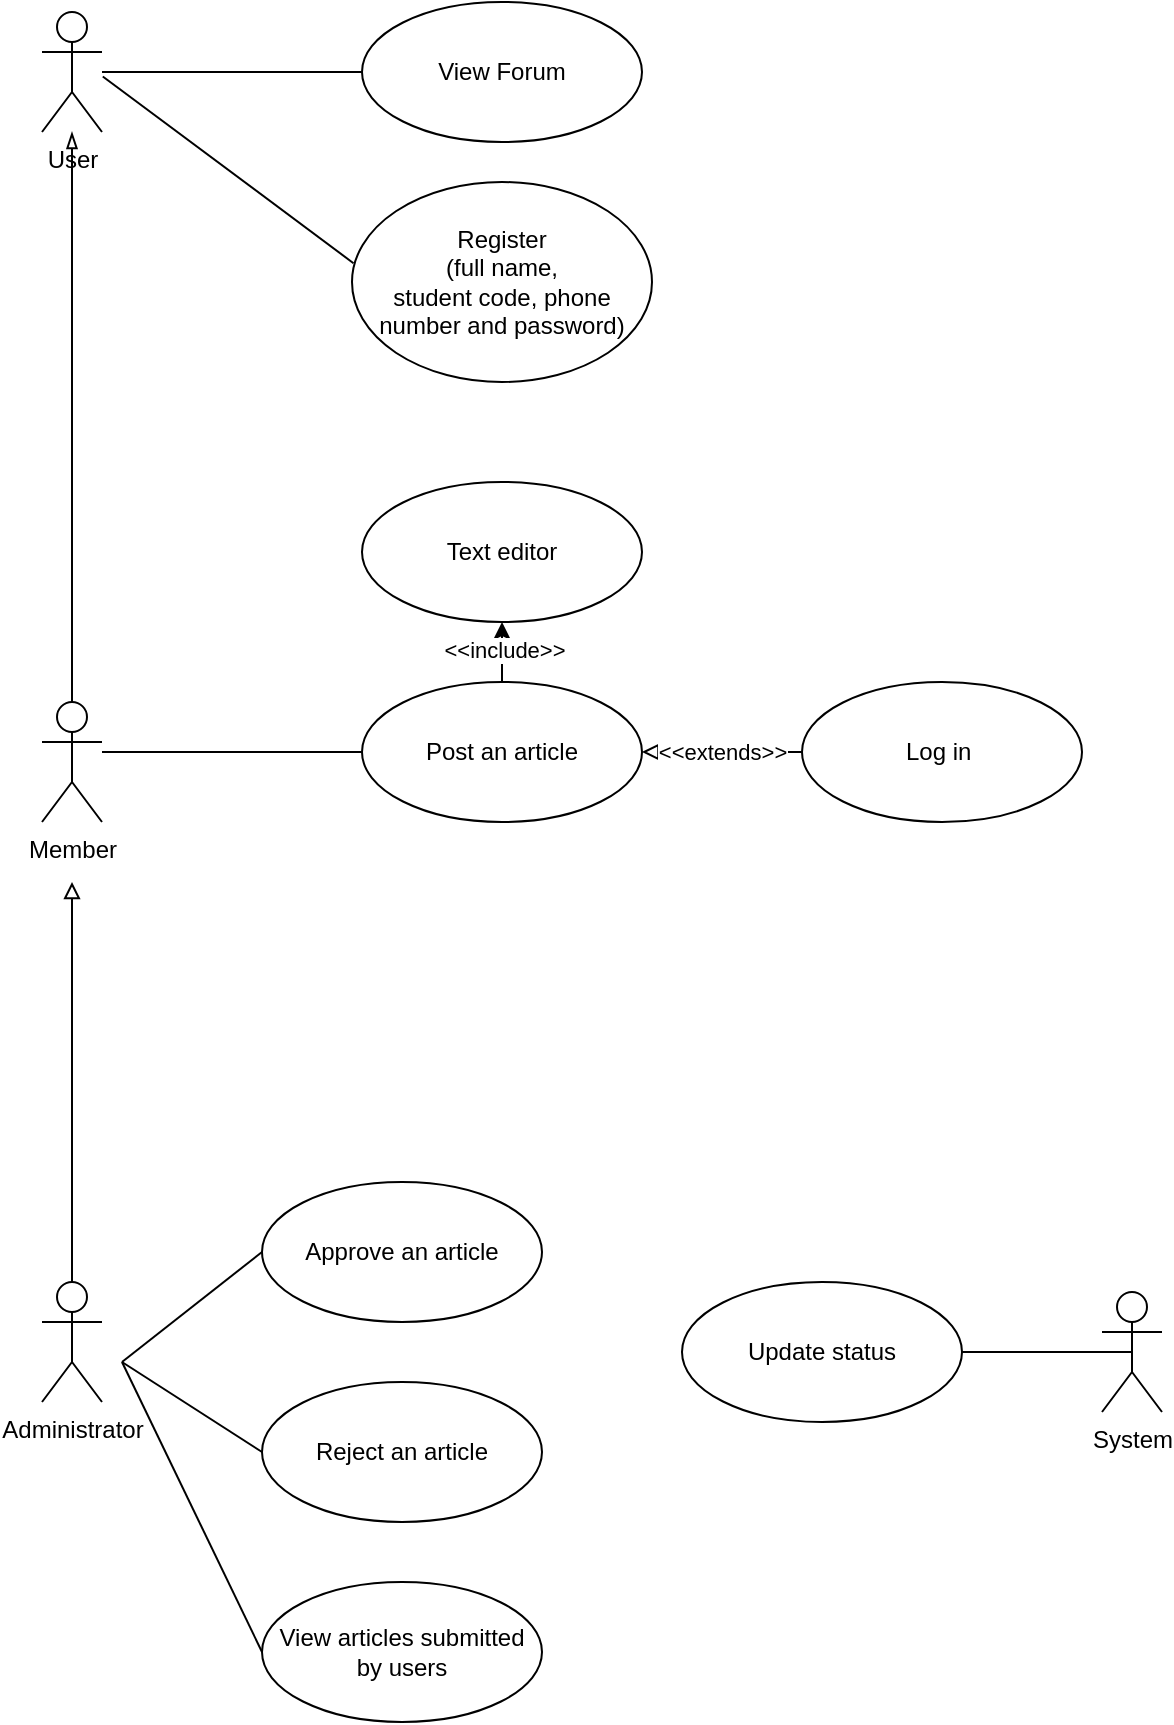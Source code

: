 <mxfile version="28.2.5">
  <diagram name="Trang-1" id="HNTyj46F1GqtxQFlg_Cn">
    <mxGraphModel dx="868" dy="522" grid="1" gridSize="10" guides="1" tooltips="1" connect="1" arrows="0" fold="1" page="1" pageScale="1" pageWidth="827" pageHeight="1169" math="0" shadow="0">
      <root>
        <mxCell id="0" />
        <mxCell id="1" parent="0" />
        <mxCell id="HEWgackupwn8UVRWg0lF-1" value="User" style="shape=umlActor;verticalLabelPosition=bottom;verticalAlign=top;html=1;" parent="1" vertex="1">
          <mxGeometry x="210" y="25" width="30" height="60" as="geometry" />
        </mxCell>
        <mxCell id="HEWgackupwn8UVRWg0lF-8" value="View Forum" style="ellipse;whiteSpace=wrap;html=1;" parent="1" vertex="1">
          <mxGeometry x="370" y="20.0" width="140" height="70" as="geometry" />
        </mxCell>
        <mxCell id="HEWgackupwn8UVRWg0lF-10" value="" style="edgeStyle=orthogonalEdgeStyle;rounded=0;orthogonalLoop=1;jettySize=auto;html=1;endArrow=blockThin;endFill=0;" parent="1" source="HEWgackupwn8UVRWg0lF-9" target="HEWgackupwn8UVRWg0lF-1" edge="1">
          <mxGeometry relative="1" as="geometry">
            <mxPoint x="225" y="160" as="targetPoint" />
          </mxGeometry>
        </mxCell>
        <mxCell id="HEWgackupwn8UVRWg0lF-9" value="Member" style="shape=umlActor;verticalLabelPosition=bottom;verticalAlign=top;html=1;" parent="1" vertex="1">
          <mxGeometry x="210" y="370" width="30" height="60" as="geometry" />
        </mxCell>
        <mxCell id="HEWgackupwn8UVRWg0lF-13" value="" style="line;strokeWidth=1;fillColor=none;align=left;verticalAlign=middle;spacingTop=-1;spacingLeft=3;spacingRight=3;rotatable=0;labelPosition=right;points=[];portConstraint=eastwest;strokeColor=inherit;" parent="1" vertex="1">
          <mxGeometry x="240" y="51" width="130" height="8" as="geometry" />
        </mxCell>
        <mxCell id="HEWgackupwn8UVRWg0lF-22" value="" style="edgeStyle=orthogonalEdgeStyle;rounded=0;orthogonalLoop=1;jettySize=auto;html=1;" parent="1" source="HEWgackupwn8UVRWg0lF-14" target="HEWgackupwn8UVRWg0lF-21" edge="1">
          <mxGeometry relative="1" as="geometry" />
        </mxCell>
        <mxCell id="HEWgackupwn8UVRWg0lF-23" value="&amp;lt;&amp;lt;include&amp;gt;&amp;gt;" style="edgeLabel;html=1;align=center;verticalAlign=middle;resizable=0;points=[];" parent="HEWgackupwn8UVRWg0lF-22" connectable="0" vertex="1">
          <mxGeometry x="-0.054" y="1" relative="1" as="geometry">
            <mxPoint as="offset" />
          </mxGeometry>
        </mxCell>
        <mxCell id="HEWgackupwn8UVRWg0lF-14" value="Post an article" style="ellipse;whiteSpace=wrap;html=1;" parent="1" vertex="1">
          <mxGeometry x="370" y="360.0" width="140" height="70" as="geometry" />
        </mxCell>
        <mxCell id="HEWgackupwn8UVRWg0lF-16" value="" style="line;strokeWidth=1;fillColor=none;align=left;verticalAlign=middle;spacingTop=-1;spacingLeft=3;spacingRight=3;rotatable=0;labelPosition=right;points=[];portConstraint=eastwest;strokeColor=inherit;" parent="1" vertex="1">
          <mxGeometry x="240" y="391" width="130" height="8" as="geometry" />
        </mxCell>
        <mxCell id="HEWgackupwn8UVRWg0lF-19" value="" style="edgeStyle=orthogonalEdgeStyle;rounded=0;orthogonalLoop=1;jettySize=auto;html=1;endArrow=block;endFill=0;" parent="1" source="HEWgackupwn8UVRWg0lF-17" target="HEWgackupwn8UVRWg0lF-14" edge="1">
          <mxGeometry relative="1" as="geometry" />
        </mxCell>
        <mxCell id="HEWgackupwn8UVRWg0lF-20" value="&amp;lt;&amp;lt;extends&amp;gt;&amp;gt;" style="edgeLabel;html=1;align=center;verticalAlign=middle;resizable=0;points=[];" parent="HEWgackupwn8UVRWg0lF-19" connectable="0" vertex="1">
          <mxGeometry x="-0.362" y="1" relative="1" as="geometry">
            <mxPoint x="-15" y="-1" as="offset" />
          </mxGeometry>
        </mxCell>
        <mxCell id="HEWgackupwn8UVRWg0lF-17" value="Log in&amp;nbsp;" style="ellipse;whiteSpace=wrap;html=1;" parent="1" vertex="1">
          <mxGeometry x="590" y="360.0" width="140" height="70" as="geometry" />
        </mxCell>
        <mxCell id="HEWgackupwn8UVRWg0lF-21" value="Text editor" style="ellipse;whiteSpace=wrap;html=1;" parent="1" vertex="1">
          <mxGeometry x="370" y="260.0" width="140" height="70" as="geometry" />
        </mxCell>
        <mxCell id="HEWgackupwn8UVRWg0lF-27" style="edgeStyle=orthogonalEdgeStyle;rounded=0;orthogonalLoop=1;jettySize=auto;html=1;endArrow=block;endFill=0;" parent="1" source="HEWgackupwn8UVRWg0lF-26" edge="1">
          <mxGeometry relative="1" as="geometry">
            <mxPoint x="225" y="460" as="targetPoint" />
          </mxGeometry>
        </mxCell>
        <mxCell id="HEWgackupwn8UVRWg0lF-26" value="Administrator" style="shape=umlActor;verticalLabelPosition=bottom;verticalAlign=top;html=1;" parent="1" vertex="1">
          <mxGeometry x="210" y="660" width="30" height="60" as="geometry" />
        </mxCell>
        <mxCell id="HEWgackupwn8UVRWg0lF-28" value="Approve an article" style="ellipse;whiteSpace=wrap;html=1;" parent="1" vertex="1">
          <mxGeometry x="320" y="610.0" width="140" height="70" as="geometry" />
        </mxCell>
        <mxCell id="HEWgackupwn8UVRWg0lF-29" value="Reject an article" style="ellipse;whiteSpace=wrap;html=1;" parent="1" vertex="1">
          <mxGeometry x="320" y="710.0" width="140" height="70" as="geometry" />
        </mxCell>
        <mxCell id="HEWgackupwn8UVRWg0lF-31" value="" style="endArrow=none;html=1;rounded=0;entryX=0;entryY=0.5;entryDx=0;entryDy=0;" parent="1" target="HEWgackupwn8UVRWg0lF-29" edge="1">
          <mxGeometry width="50" height="50" relative="1" as="geometry">
            <mxPoint x="250" y="700" as="sourcePoint" />
            <mxPoint x="380" y="645" as="targetPoint" />
          </mxGeometry>
        </mxCell>
        <mxCell id="HEWgackupwn8UVRWg0lF-34" value="View articles submitted by users" style="ellipse;whiteSpace=wrap;html=1;" parent="1" vertex="1">
          <mxGeometry x="320" y="810.0" width="140" height="70" as="geometry" />
        </mxCell>
        <mxCell id="HEWgackupwn8UVRWg0lF-38" value="System" style="shape=umlActor;verticalLabelPosition=bottom;verticalAlign=top;html=1;" parent="1" vertex="1">
          <mxGeometry x="740" y="665" width="30" height="60" as="geometry" />
        </mxCell>
        <mxCell id="jIO_isd8m2TgMxHJ60EW-4" value="" style="endArrow=none;html=1;rounded=0;entryX=0;entryY=0.5;entryDx=0;entryDy=0;" parent="1" target="HEWgackupwn8UVRWg0lF-28" edge="1">
          <mxGeometry width="50" height="50" relative="1" as="geometry">
            <mxPoint x="250" y="700" as="sourcePoint" />
            <mxPoint x="300" y="685" as="targetPoint" />
          </mxGeometry>
        </mxCell>
        <mxCell id="jIO_isd8m2TgMxHJ60EW-5" value="Update status" style="ellipse;whiteSpace=wrap;html=1;" parent="1" vertex="1">
          <mxGeometry x="530" y="660.0" width="140" height="70" as="geometry" />
        </mxCell>
        <mxCell id="jIO_isd8m2TgMxHJ60EW-9" value="" style="endArrow=none;html=1;rounded=0;entryX=0;entryY=0.5;entryDx=0;entryDy=0;" parent="1" edge="1">
          <mxGeometry width="50" height="50" relative="1" as="geometry">
            <mxPoint x="250" y="700" as="sourcePoint" />
            <mxPoint x="320" y="845" as="targetPoint" />
          </mxGeometry>
        </mxCell>
        <mxCell id="jIO_isd8m2TgMxHJ60EW-10" value="" style="endArrow=none;html=1;rounded=0;entryX=0.5;entryY=0.5;entryDx=0;entryDy=0;entryPerimeter=0;" parent="1" target="HEWgackupwn8UVRWg0lF-38" edge="1">
          <mxGeometry width="50" height="50" relative="1" as="geometry">
            <mxPoint x="670" y="695" as="sourcePoint" />
            <mxPoint x="760" y="720" as="targetPoint" />
          </mxGeometry>
        </mxCell>
        <mxCell id="s-5LJX6bSwBqANXuTdIL-1" value="Register&lt;div&gt;(full name, &lt;br/&gt;student code, phone number and password)&lt;/div&gt;" style="ellipse;whiteSpace=wrap;html=1;" vertex="1" parent="1">
          <mxGeometry x="365" y="110" width="150" height="100" as="geometry" />
        </mxCell>
        <mxCell id="s-5LJX6bSwBqANXuTdIL-5" value="" style="endArrow=none;html=1;rounded=0;exitX=0.003;exitY=0.78;exitDx=0;exitDy=0;exitPerimeter=0;entryX=0.005;entryY=0.406;entryDx=0;entryDy=0;entryPerimeter=0;" edge="1" parent="1" source="HEWgackupwn8UVRWg0lF-13" target="s-5LJX6bSwBqANXuTdIL-1">
          <mxGeometry width="50" height="50" relative="1" as="geometry">
            <mxPoint x="315" y="200" as="sourcePoint" />
            <mxPoint x="365" y="150" as="targetPoint" />
          </mxGeometry>
        </mxCell>
      </root>
    </mxGraphModel>
  </diagram>
</mxfile>
